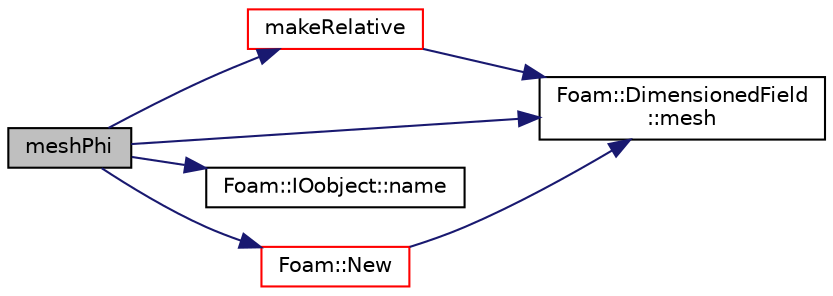 digraph "meshPhi"
{
  bgcolor="transparent";
  edge [fontname="Helvetica",fontsize="10",labelfontname="Helvetica",labelfontsize="10"];
  node [fontname="Helvetica",fontsize="10",shape=record];
  rankdir="LR";
  Node16513 [label="meshPhi",height=0.2,width=0.4,color="black", fillcolor="grey75", style="filled", fontcolor="black"];
  Node16513 -> Node16514 [color="midnightblue",fontsize="10",style="solid",fontname="Helvetica"];
  Node16514 [label="makeRelative",height=0.2,width=0.4,color="red",URL="$a21861.html#ae00091d1897bf4c4f3e3e459514da452",tooltip="Make the given flux relative. "];
  Node16514 -> Node16515 [color="midnightblue",fontsize="10",style="solid",fontname="Helvetica"];
  Node16515 [label="Foam::DimensionedField\l::mesh",height=0.2,width=0.4,color="black",URL="$a27497.html#a8f1110830348a1448a14ab5e3cf47e3b",tooltip="Return mesh. "];
  Node16513 -> Node16515 [color="midnightblue",fontsize="10",style="solid",fontname="Helvetica"];
  Node16513 -> Node16517 [color="midnightblue",fontsize="10",style="solid",fontname="Helvetica"];
  Node16517 [label="Foam::IOobject::name",height=0.2,width=0.4,color="black",URL="$a27249.html#acc80e00a8ac919288fb55bd14cc88bf6",tooltip="Return name. "];
  Node16513 -> Node16518 [color="midnightblue",fontsize="10",style="solid",fontname="Helvetica"];
  Node16518 [label="Foam::New",height=0.2,width=0.4,color="red",URL="$a21851.html#a9d62cf14554c95e83f83f14909d9e0ec"];
  Node16518 -> Node16515 [color="midnightblue",fontsize="10",style="solid",fontname="Helvetica"];
}
